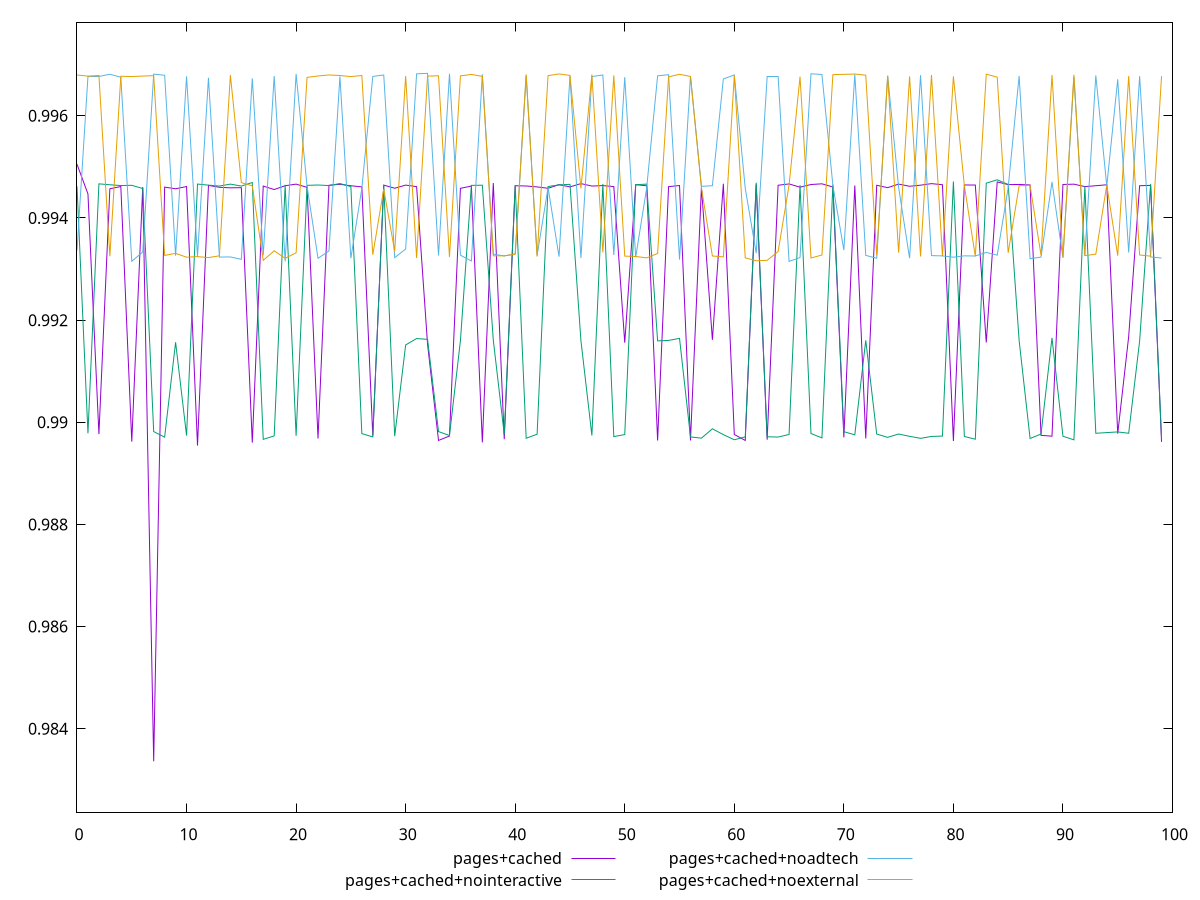 $_pagesCached <<EOF
0.9950528285962085
0.9944709079124538
0.9897683570038219
0.9945722784204183
0.9946159874416284
0.9896205375916258
0.9946053214492175
0.9833619866068815
0.9946043054795852
0.9945718490260528
0.9946158535207787
0.9895427540281219
0.994637775880202
0.9946012097720174
0.9945905124585406
0.9945934581450857
0.9896027398899722
0.9946250081322277
0.9945568114335104
0.9946316528530168
0.9946630123997424
0.9945999214705582
0.9896819931211824
0.9946403891854114
0.9946596383256985
0.9946311032522981
0.9946091761755578
0.9897367311217861
0.9946433284647959
0.994582616846899
0.9946435536166729
0.994614391952273
0.99152493193546
0.9896442437660908
0.9897307787076179
0.9945808695406415
0.994625280656398
0.9896062380422985
0.9946852145958028
0.9896668753393716
0.9946310481229194
0.9946266297540032
0.9946080903507398
0.9945817087695772
0.99465271396435
0.9946085779861579
0.9946733163497414
0.9946251285122396
0.9946345555367861
0.9946147736955526
0.9915574605970447
0.9946526356763219
0.9946307173380127
0.9896433278672585
0.9946138678604153
0.9946353887203583
0.9896444703990249
0.9946024693405693
0.9916140027071173
0.9946708094289252
0.9897610788973294
0.9896435585137582
0.9946560629125873
0.9896587666230123
0.9946408680241621
0.9946666492731713
0.9946030143606732
0.9946555001427138
0.9946689182881583
0.9946071803474712
0.9897035355454026
0.9946363603708492
0.9896832603297967
0.9946403758375446
0.9945936680269727
0.9946635945535979
0.9946211231540849
0.9946424161123866
0.9946725854606873
0.994651204690999
0.9896323260138236
0.9946465149746573
0.9946449410676221
0.9915628014760262
0.9947065873791716
0.9946532119899669
0.9946564891238394
0.9946468800597252
0.9897440543811191
0.9897276915701145
0.994655923056639
0.9946622588578184
0.9946148975904634
0.9946316461711866
0.9946500183782434
0.9897765062133206
0.9916777265253255
0.9946318098742879
0.9946382181712239
0.9896157592397599
EOF
$_pagesCachedNointeractive <<EOF
0.9946205008330409
0.9897842322854017
0.9946682418127695
0.9946505865659243
0.9946351249168899
0.9946397334429117
0.9945771465324306
0.989817574468942
0.9897086720222289
0.9915659212742735
0.9897394574048042
0.9946642199017626
0.9946427580492733
0.9946255999817672
0.9946631304975406
0.9946246386202395
0.9946949905538789
0.9896655202002882
0.9897328368821383
0.9946496851099405
0.9897357599769347
0.9946390692982414
0.9946458714473531
0.994634732533543
0.9946744872814375
0.9946142395843371
0.9897777811831543
0.9897127305548308
0.9946477101858433
0.9897273349634532
0.9915141838168666
0.991638945997895
0.991623370061133
0.9898178906824222
0.9897406547963491
0.9915979265154742
0.9946384084316626
0.9946418155994898
0.9916088802934448
0.9897627321266305
0.9946419440466363
0.9896862783232727
0.9897660155499387
0.9946158217142214
0.994648133547489
0.9946589210521477
0.9915979794787901
0.9897404865846058
0.9946649832200365
0.9897194489707236
0.9897592495478018
0.9946508548152542
0.9946632901760516
0.9915936103641597
0.9916022802338605
0.9916429038831722
0.9897131153807153
0.9896888305076683
0.9898722945008713
0.9897578234761657
0.9896575346163213
0.9897142671445129
0.9946909402309749
0.9897154480072672
0.9897105819806659
0.9897606569634368
0.9946423593993703
0.9897787403102611
0.98969430558637
0.9946540697142827
0.9898162423445476
0.9897540684630789
0.9916047821522582
0.9897691184578243
0.9897048380879128
0.989769573196253
0.9897248716233553
0.9896850685406549
0.9897226704442501
0.9897295619568296
0.9947151325177207
0.9897221466213583
0.9896677418713477
0.9946818573620602
0.9947478220338701
0.9946552204067587
0.9916000034218491
0.9896825609184989
0.9897697106725418
0.9916527641525535
0.9897269491822304
0.9896559295246983
0.9946246904533502
0.9897843326486935
0.9897977236642628
0.9898110681762239
0.9897844554607347
0.991590253555185
0.9946669402117342
0.9896920559992337
EOF
$_pagesCachedNoadtech <<EOF
0.9933671236041064
0.9967687909817889
0.9967712963808075
0.9968146179850577
0.9967559563117105
0.9931520178745659
0.9933337174904874
0.9968168149150931
0.9967946552838143
0.9932616136801642
0.9967725715091729
0.9932448625364116
0.9967439624709211
0.9932346181233491
0.9932373336899281
0.9931902536878863
0.9967341656530928
0.9932677828198644
0.9967791617215518
0.9931506250444456
0.9968199843698189
0.9946249546293716
0.9932106919933531
0.9933543177482265
0.9967716801075692
0.9932111065437189
0.9945831196051507
0.9967721625899791
0.9968000113531859
0.9932228854474368
0.9933926540596423
0.9968230311429425
0.9968317041437396
0.9932659219783003
0.9968244430709621
0.9932716803437818
0.9931578169952953
0.9968128751022447
0.9932925807455079
0.9932564832572549
0.9932966885673333
0.9967866968048219
0.9932670442318328
0.9945983074238953
0.9932421550527584
0.9967810879941721
0.9932167145477389
0.9967685610561243
0.9968005865334251
0.993274250604933
0.996756800225282
0.9932325819229206
0.9945856143990672
0.9967829492412579
0.996805684461108
0.993185665744112
0.9967742067998324
0.9946199169412984
0.994631774795357
0.9967218376429128
0.9968003719910814
0.9945797375253175
0.9933116512989806
0.9967698484827999
0.9967705495097148
0.9931492519276602
0.9932258068931807
0.9968233739530654
0.9968097766593298
0.9946372033660599
0.9933715438947
0.9968109402615524
0.993267831008011
0.9932113716881451
0.9967841842811331
0.994597689899711
0.993212743790959
0.9967969606968992
0.9932627079132379
0.9932579935379962
0.9932322660405787
0.9932586501489906
0.993255548809663
0.9933251064589496
0.9932716508529547
0.9945924237607414
0.9967821356174315
0.9932031735160387
0.9932344355445246
0.9947058217766451
0.9932170902741186
0.996759741114543
0.9932637902127546
0.9967908757543464
0.9946260496888933
0.9967160213732733
0.9933246177340038
0.9967759539486605
0.9932371521502485
0.9932151927034443
EOF
$_pagesCachedNoexternal <<EOF
0.9968002784107419
0.9967778197027632
0.9967903633302875
0.9932511579289982
0.9967754305667944
0.9967692760849343
0.9967790630916253
0.9967870081916363
0.9932668455604285
0.9933071142679375
0.993232002468166
0.9932437228456088
0.9932246471170825
0.9932594336907407
0.996800385685594
0.9946921961541904
0.9946304834407618
0.9931705404274513
0.9933570815806586
0.9932105465501456
0.9933170000850953
0.9967524382436863
0.9967808426714723
0.9968011091501947
0.9967899423648916
0.996768694414495
0.9967906961841075
0.9932788261878477
0.9945691997069909
0.9933452040263007
0.9967800240640681
0.9932165118470537
0.9967782670886636
0.9967848131219829
0.9932355171492065
0.996781984335248
0.9968113614484981
0.9967720224458656
0.993258394204128
0.9932592683255536
0.9932918598029606
0.9968091890451766
0.9932442779198427
0.9967873310027433
0.9968206806750979
0.9967914704557848
0.9945781157362928
0.9968087243628929
0.993325960688535
0.9967911662533921
0.9932535072753099
0.9932464456498564
0.9932195370746211
0.9933045902386066
0.9967641049898899
0.9968136146628617
0.996771739846402
0.994589768295292
0.9932558245256613
0.9932388746633263
0.9967916579984246
0.9932195973716186
0.9931619917360298
0.9931710113768999
0.9933422386011356
0.9946453645883686
0.9967671582454984
0.9932165237125793
0.9932750760844089
0.9968070520003516
0.9968125451031358
0.9968185948271235
0.9967962251097422
0.9932690415311582
0.9967848921501399
0.9933209456118806
0.9967725209706897
0.9932454461309609
0.9967986598327965
0.9932514672684731
0.9967734868427736
0.9946338224578952
0.9932492159513867
0.99681589852788
0.9967578583446622
0.9933176701795133
0.9946313104014404
0.9946373802993687
0.9932682873080038
0.996799447510433
0.9932341730195955
0.9968029092942965
0.9932624825824863
0.993291718550567
0.9946458197626709
0.993262560317286
0.9967781592614255
0.9932756145723574
0.993252611933197
0.9967787419553369
EOF
set key outside below
set terminal pngcairo
set output "report_00004_2020-11-02T20-21-41.718Z/first-cpu-idle/first-cpu-idle_pages+cached_pages+cached+nointeractive_pages+cached+noadtech_pages+cached+noexternal.png"
set yrange [0.9823619866068815:0.9978317041437396]
plot $_pagesCached title "pages+cached" with line ,$_pagesCachedNointeractive title "pages+cached+nointeractive" with line ,$_pagesCachedNoadtech title "pages+cached+noadtech" with line ,$_pagesCachedNoexternal title "pages+cached+noexternal" with line ,